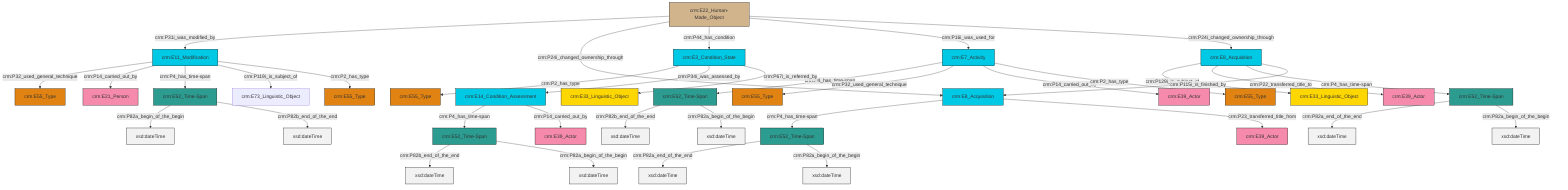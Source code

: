 graph TD
classDef Literal fill:#f2f2f2,stroke:#000000;
classDef CRM_Entity fill:#FFFFFF,stroke:#000000;
classDef Temporal_Entity fill:#00C9E6, stroke:#000000;
classDef Type fill:#E18312, stroke:#000000;
classDef Time-Span fill:#2C9C91, stroke:#000000;
classDef Appellation fill:#FFEB7F, stroke:#000000;
classDef Place fill:#008836, stroke:#000000;
classDef Persistent_Item fill:#B266B2, stroke:#000000;
classDef Conceptual_Object fill:#FFD700, stroke:#000000;
classDef Physical_Thing fill:#D2B48C, stroke:#000000;
classDef Actor fill:#f58aad, stroke:#000000;
classDef PC_Classes fill:#4ce600, stroke:#000000;
classDef Multi fill:#cccccc,stroke:#000000;

2["crm:E22_Human-Made_Object"]:::Physical_Thing -->|crm:P31i_was_modified_by| 3["crm:E11_Modification"]:::Temporal_Entity
3["crm:E11_Modification"]:::Temporal_Entity -->|crm:P32_used_general_technique| 4["crm:E55_Type"]:::Type
5["crm:E7_Activity"]:::Temporal_Entity -->|crm:P4_has_time-span| 6["crm:E52_Time-Span"]:::Time-Span
2["crm:E22_Human-Made_Object"]:::Physical_Thing -->|crm:P24i_changed_ownership_through| 11["crm:E8_Acquisition"]:::Temporal_Entity
13["crm:E8_Acquisition"]:::Temporal_Entity -->|crm:P129i_is_subject_of| 14["crm:E33_Linguistic_Object"]:::Conceptual_Object
3["crm:E11_Modification"]:::Temporal_Entity -->|crm:P14_carried_out_by| 15["crm:E21_Person"]:::Actor
13["crm:E8_Acquisition"]:::Temporal_Entity -->|crm:P22_transferred_title_to| 16["crm:E39_Actor"]:::Actor
2["crm:E22_Human-Made_Object"]:::Physical_Thing -->|crm:P44_has_condition| 17["crm:E3_Condition_State"]:::Temporal_Entity
18["crm:E52_Time-Span"]:::Time-Span -->|crm:P82a_end_of_the_end| 19[xsd:dateTime]:::Literal
11["crm:E8_Acquisition"]:::Temporal_Entity -->|crm:P4_has_time-span| 7["crm:E52_Time-Span"]:::Time-Span
2["crm:E22_Human-Made_Object"]:::Physical_Thing -->|crm:P16i_was_used_for| 5["crm:E7_Activity"]:::Temporal_Entity
6["crm:E52_Time-Span"]:::Time-Span -->|crm:P82b_end_of_the_end| 22[xsd:dateTime]:::Literal
6["crm:E52_Time-Span"]:::Time-Span -->|crm:P82a_begin_of_the_begin| 23[xsd:dateTime]:::Literal
17["crm:E3_Condition_State"]:::Temporal_Entity -->|crm:P2_has_type| 24["crm:E55_Type"]:::Type
27["crm:E14_Condition_Assessment"]:::Temporal_Entity -->|crm:P4_has_time-span| 28["crm:E52_Time-Span"]:::Time-Span
5["crm:E7_Activity"]:::Temporal_Entity -->|crm:P32_used_general_technique| 31["crm:E55_Type"]:::Type
11["crm:E8_Acquisition"]:::Temporal_Entity -->|crm:P23_transferred_title_from| 20["crm:E39_Actor"]:::Actor
3["crm:E11_Modification"]:::Temporal_Entity -->|crm:P4_has_time-span| 0["crm:E52_Time-Span"]:::Time-Span
13["crm:E8_Acquisition"]:::Temporal_Entity -->|crm:P4_has_time-span| 18["crm:E52_Time-Span"]:::Time-Span
17["crm:E3_Condition_State"]:::Temporal_Entity -->|crm:P34i_was_assessed_by| 27["crm:E14_Condition_Assessment"]:::Temporal_Entity
18["crm:E52_Time-Span"]:::Time-Span -->|crm:P82a_begin_of_the_begin| 39[xsd:dateTime]:::Literal
17["crm:E3_Condition_State"]:::Temporal_Entity -->|crm:P67i_is_referred_by| 25["crm:E33_Linguistic_Object"]:::Conceptual_Object
27["crm:E14_Condition_Assessment"]:::Temporal_Entity -->|crm:P14_carried_out_by| 40["crm:E39_Actor"]:::Actor
0["crm:E52_Time-Span"]:::Time-Span -->|crm:P82a_begin_of_the_begin| 48[xsd:dateTime]:::Literal
5["crm:E7_Activity"]:::Temporal_Entity -->|crm:P14_carried_out_by| 45["crm:E39_Actor"]:::Actor
13["crm:E8_Acquisition"]:::Temporal_Entity -->|crm:P115i_is_finished_by| 11["crm:E8_Acquisition"]:::Temporal_Entity
28["crm:E52_Time-Span"]:::Time-Span -->|crm:P82b_end_of_the_end| 53[xsd:dateTime]:::Literal
7["crm:E52_Time-Span"]:::Time-Span -->|crm:P82a_end_of_the_end| 56[xsd:dateTime]:::Literal
3["crm:E11_Modification"]:::Temporal_Entity -->|crm:P119i_is_subject_of| 29["crm:E73_Linguistic_Object"]:::Default
5["crm:E7_Activity"]:::Temporal_Entity -->|crm:P2_has_type| 9["crm:E55_Type"]:::Type
2["crm:E22_Human-Made_Object"]:::Physical_Thing -->|crm:P24i_changed_ownership_through| 13["crm:E8_Acquisition"]:::Temporal_Entity
7["crm:E52_Time-Span"]:::Time-Span -->|crm:P82a_begin_of_the_begin| 57[xsd:dateTime]:::Literal
28["crm:E52_Time-Span"]:::Time-Span -->|crm:P82a_begin_of_the_begin| 58[xsd:dateTime]:::Literal
3["crm:E11_Modification"]:::Temporal_Entity -->|crm:P2_has_type| 41["crm:E55_Type"]:::Type
0["crm:E52_Time-Span"]:::Time-Span -->|crm:P82b_end_of_the_end| 59[xsd:dateTime]:::Literal